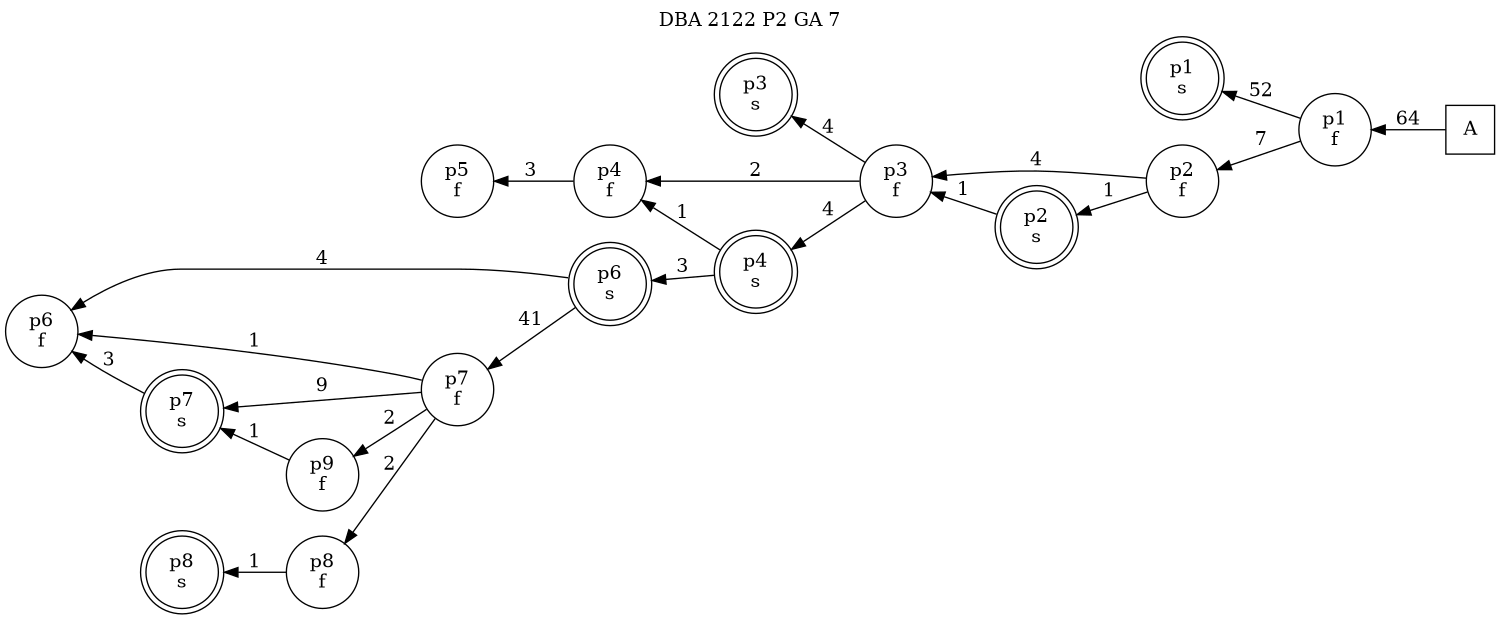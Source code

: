 digraph DBA_2122_P2_GA_7_GOOD {
labelloc="tl"
label= " DBA 2122 P2 GA 7 "
rankdir="RL";
graph [ size=" 10 , 10 !"]

"A" [shape="square" label="A"]
"p1_f" [shape="circle" label="p1
f"]
"p1_s" [shape="doublecircle" label="p1
s"]
"p2_f" [shape="circle" label="p2
f"]
"p2_s" [shape="doublecircle" label="p2
s"]
"p3_f" [shape="circle" label="p3
f"]
"p3_s" [shape="doublecircle" label="p3
s"]
"p4_f" [shape="circle" label="p4
f"]
"p4_s" [shape="doublecircle" label="p4
s"]
"p5_f" [shape="circle" label="p5
f"]
"p6_s" [shape="doublecircle" label="p6
s"]
"p7_f" [shape="circle" label="p7
f"]
"p7_s" [shape="doublecircle" label="p7
s"]
"p6_f" [shape="circle" label="p6
f"]
"p9_f" [shape="circle" label="p9
f"]
"p8_f" [shape="circle" label="p8
f"]
"p8_s" [shape="doublecircle" label="p8
s"]
"A" -> "p1_f" [ label=64]
"p1_f" -> "p1_s" [ label=52]
"p1_f" -> "p2_f" [ label=7]
"p2_f" -> "p2_s" [ label=1]
"p2_f" -> "p3_f" [ label=4]
"p2_s" -> "p3_f" [ label=1]
"p3_f" -> "p3_s" [ label=4]
"p3_f" -> "p4_f" [ label=2]
"p3_f" -> "p4_s" [ label=4]
"p4_f" -> "p5_f" [ label=3]
"p4_s" -> "p4_f" [ label=1]
"p4_s" -> "p6_s" [ label=3]
"p6_s" -> "p7_f" [ label=41]
"p6_s" -> "p6_f" [ label=4]
"p7_f" -> "p7_s" [ label=9]
"p7_f" -> "p6_f" [ label=1]
"p7_f" -> "p9_f" [ label=2]
"p7_f" -> "p8_f" [ label=2]
"p7_s" -> "p6_f" [ label=3]
"p9_f" -> "p7_s" [ label=1]
"p8_f" -> "p8_s" [ label=1]
}
